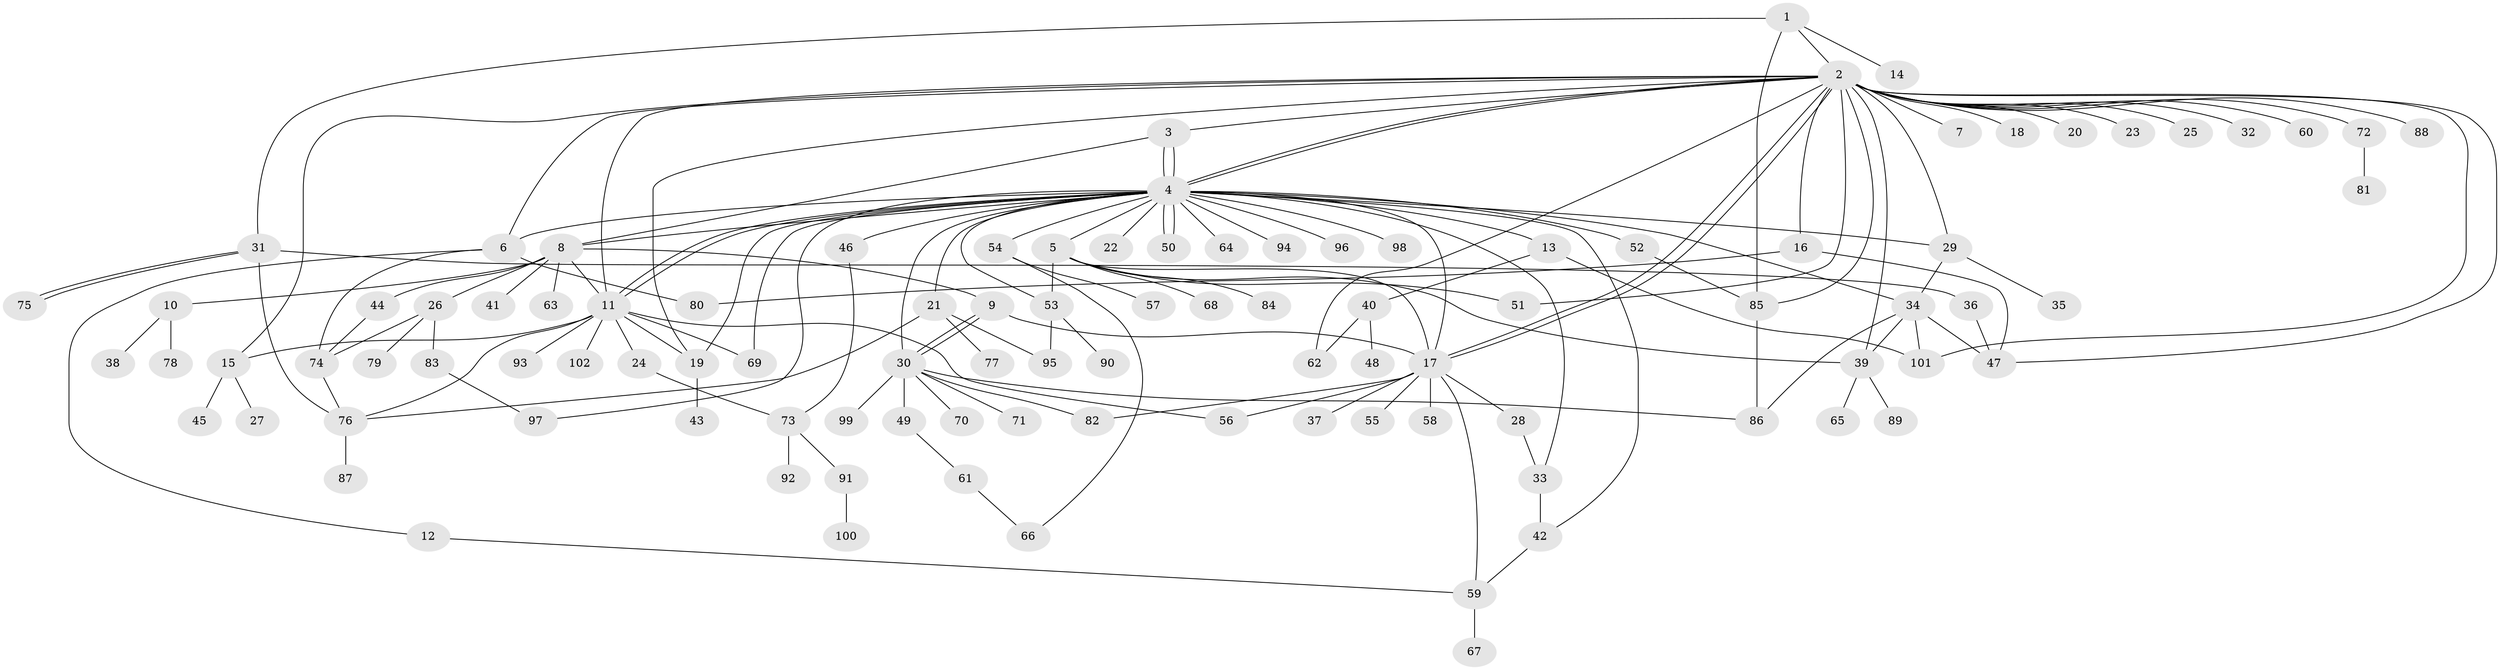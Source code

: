 // Generated by graph-tools (version 1.1) at 2025/48/03/09/25 04:48:45]
// undirected, 102 vertices, 153 edges
graph export_dot {
graph [start="1"]
  node [color=gray90,style=filled];
  1;
  2;
  3;
  4;
  5;
  6;
  7;
  8;
  9;
  10;
  11;
  12;
  13;
  14;
  15;
  16;
  17;
  18;
  19;
  20;
  21;
  22;
  23;
  24;
  25;
  26;
  27;
  28;
  29;
  30;
  31;
  32;
  33;
  34;
  35;
  36;
  37;
  38;
  39;
  40;
  41;
  42;
  43;
  44;
  45;
  46;
  47;
  48;
  49;
  50;
  51;
  52;
  53;
  54;
  55;
  56;
  57;
  58;
  59;
  60;
  61;
  62;
  63;
  64;
  65;
  66;
  67;
  68;
  69;
  70;
  71;
  72;
  73;
  74;
  75;
  76;
  77;
  78;
  79;
  80;
  81;
  82;
  83;
  84;
  85;
  86;
  87;
  88;
  89;
  90;
  91;
  92;
  93;
  94;
  95;
  96;
  97;
  98;
  99;
  100;
  101;
  102;
  1 -- 2;
  1 -- 14;
  1 -- 31;
  1 -- 85;
  2 -- 3;
  2 -- 4;
  2 -- 4;
  2 -- 6;
  2 -- 7;
  2 -- 11;
  2 -- 15;
  2 -- 16;
  2 -- 17;
  2 -- 17;
  2 -- 18;
  2 -- 19;
  2 -- 20;
  2 -- 23;
  2 -- 25;
  2 -- 29;
  2 -- 32;
  2 -- 39;
  2 -- 47;
  2 -- 51;
  2 -- 60;
  2 -- 62;
  2 -- 72;
  2 -- 85;
  2 -- 88;
  2 -- 101;
  3 -- 4;
  3 -- 4;
  3 -- 8;
  4 -- 5;
  4 -- 6;
  4 -- 8;
  4 -- 11;
  4 -- 11;
  4 -- 13;
  4 -- 17;
  4 -- 19;
  4 -- 21;
  4 -- 22;
  4 -- 29;
  4 -- 30;
  4 -- 33;
  4 -- 34;
  4 -- 42;
  4 -- 46;
  4 -- 50;
  4 -- 50;
  4 -- 52;
  4 -- 53;
  4 -- 54;
  4 -- 64;
  4 -- 69;
  4 -- 94;
  4 -- 96;
  4 -- 97;
  4 -- 98;
  5 -- 17;
  5 -- 39;
  5 -- 51;
  5 -- 53;
  5 -- 68;
  5 -- 84;
  6 -- 12;
  6 -- 74;
  6 -- 80;
  8 -- 9;
  8 -- 10;
  8 -- 11;
  8 -- 26;
  8 -- 41;
  8 -- 44;
  8 -- 63;
  9 -- 17;
  9 -- 30;
  9 -- 30;
  10 -- 38;
  10 -- 78;
  11 -- 15;
  11 -- 19;
  11 -- 24;
  11 -- 56;
  11 -- 69;
  11 -- 76;
  11 -- 93;
  11 -- 102;
  12 -- 59;
  13 -- 40;
  13 -- 101;
  15 -- 27;
  15 -- 45;
  16 -- 47;
  16 -- 80;
  17 -- 28;
  17 -- 37;
  17 -- 55;
  17 -- 56;
  17 -- 58;
  17 -- 59;
  17 -- 82;
  19 -- 43;
  21 -- 76;
  21 -- 77;
  21 -- 95;
  24 -- 73;
  26 -- 74;
  26 -- 79;
  26 -- 83;
  28 -- 33;
  29 -- 34;
  29 -- 35;
  30 -- 49;
  30 -- 70;
  30 -- 71;
  30 -- 82;
  30 -- 86;
  30 -- 99;
  31 -- 36;
  31 -- 75;
  31 -- 75;
  31 -- 76;
  33 -- 42;
  34 -- 39;
  34 -- 47;
  34 -- 86;
  34 -- 101;
  36 -- 47;
  39 -- 65;
  39 -- 89;
  40 -- 48;
  40 -- 62;
  42 -- 59;
  44 -- 74;
  46 -- 73;
  49 -- 61;
  52 -- 85;
  53 -- 90;
  53 -- 95;
  54 -- 57;
  54 -- 66;
  59 -- 67;
  61 -- 66;
  72 -- 81;
  73 -- 91;
  73 -- 92;
  74 -- 76;
  76 -- 87;
  83 -- 97;
  85 -- 86;
  91 -- 100;
}
